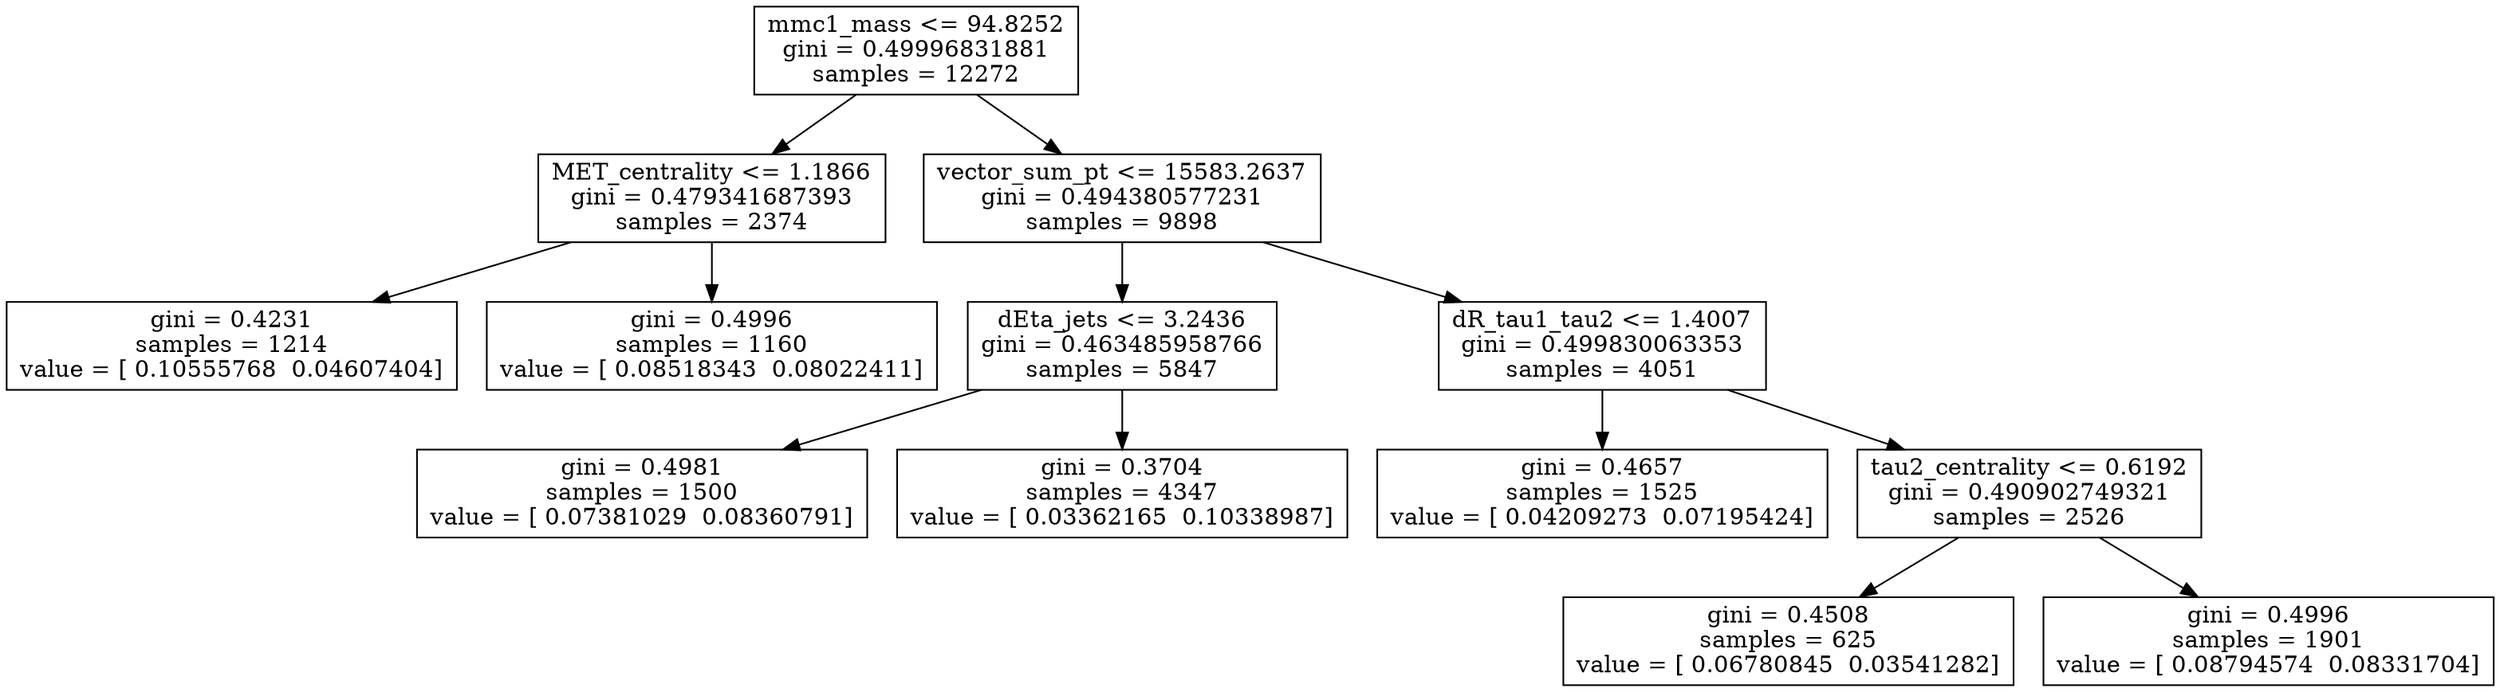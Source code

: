 digraph Tree {
0 [label="mmc1_mass <= 94.8252\ngini = 0.49996831881\nsamples = 12272", shape="box"] ;
1 [label="MET_centrality <= 1.1866\ngini = 0.479341687393\nsamples = 2374", shape="box"] ;
0 -> 1 ;
2 [label="gini = 0.4231\nsamples = 1214\nvalue = [ 0.10555768  0.04607404]", shape="box"] ;
1 -> 2 ;
3 [label="gini = 0.4996\nsamples = 1160\nvalue = [ 0.08518343  0.08022411]", shape="box"] ;
1 -> 3 ;
4 [label="vector_sum_pt <= 15583.2637\ngini = 0.494380577231\nsamples = 9898", shape="box"] ;
0 -> 4 ;
5 [label="dEta_jets <= 3.2436\ngini = 0.463485958766\nsamples = 5847", shape="box"] ;
4 -> 5 ;
6 [label="gini = 0.4981\nsamples = 1500\nvalue = [ 0.07381029  0.08360791]", shape="box"] ;
5 -> 6 ;
7 [label="gini = 0.3704\nsamples = 4347\nvalue = [ 0.03362165  0.10338987]", shape="box"] ;
5 -> 7 ;
8 [label="dR_tau1_tau2 <= 1.4007\ngini = 0.499830063353\nsamples = 4051", shape="box"] ;
4 -> 8 ;
9 [label="gini = 0.4657\nsamples = 1525\nvalue = [ 0.04209273  0.07195424]", shape="box"] ;
8 -> 9 ;
10 [label="tau2_centrality <= 0.6192\ngini = 0.490902749321\nsamples = 2526", shape="box"] ;
8 -> 10 ;
11 [label="gini = 0.4508\nsamples = 625\nvalue = [ 0.06780845  0.03541282]", shape="box"] ;
10 -> 11 ;
12 [label="gini = 0.4996\nsamples = 1901\nvalue = [ 0.08794574  0.08331704]", shape="box"] ;
10 -> 12 ;
}
